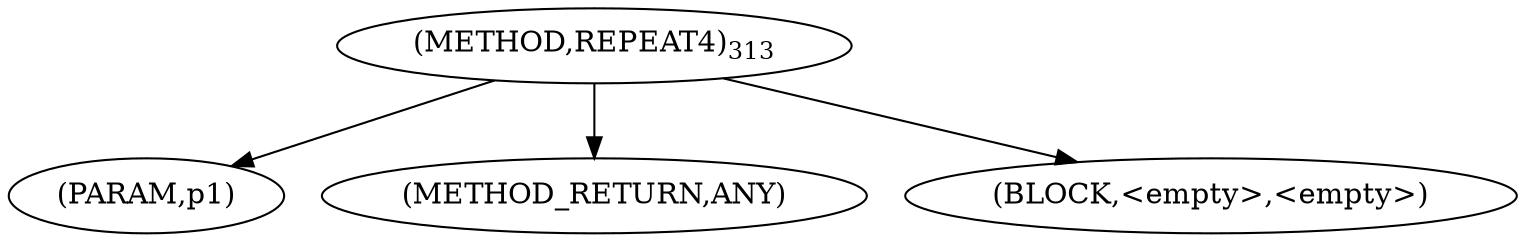 digraph "REPEAT4" {  
"100469" [label = <(METHOD,REPEAT4)<SUB>313</SUB>> ]
"100470" [label = <(PARAM,p1)> ]
"100471" [label = <(METHOD_RETURN,ANY)> ]
"100472" [label = <(BLOCK,&lt;empty&gt;,&lt;empty&gt;)> ]
  "100469" -> "100471" 
  "100469" -> "100470" 
  "100469" -> "100472" 
}

